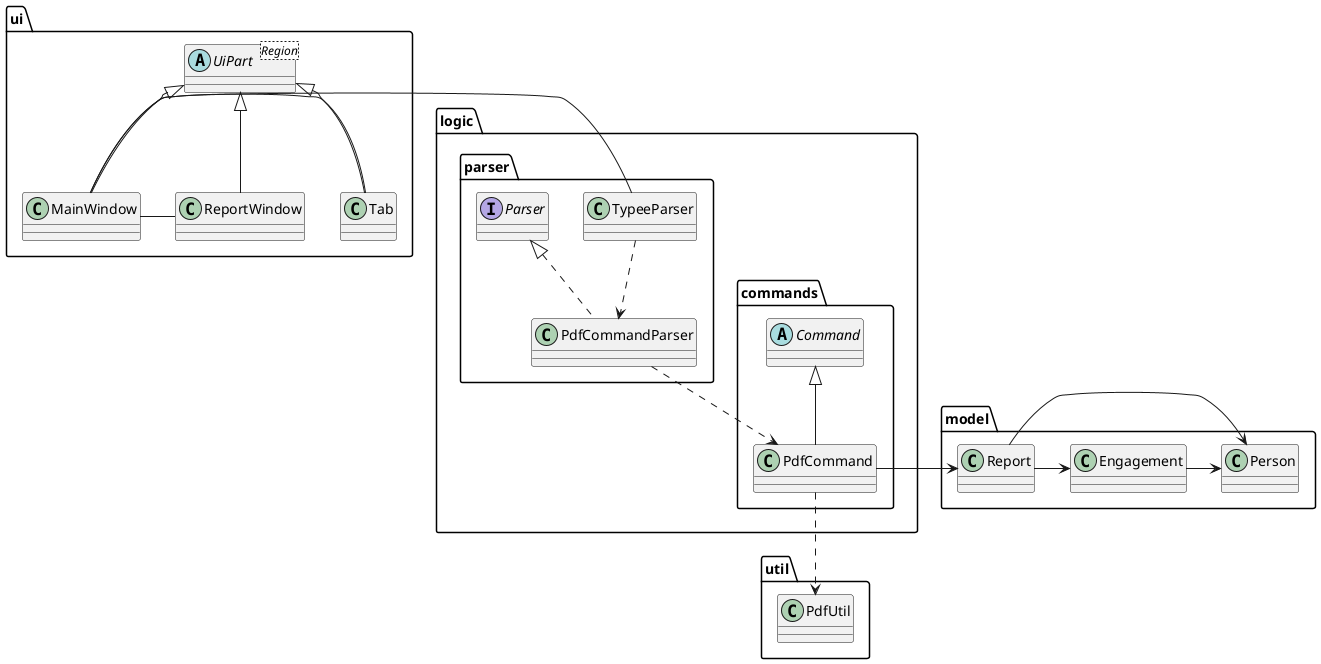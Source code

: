 @startuml
package ui {
    class ReportWindow
    class Tab
    class MainWindow
    abstract class UiPart<Region>
}

package logic.commands {
    abstract class Command
    class PdfCommand
}
package logic.parser {
    interface Parser
    class PdfCommandParser
    class TypeeParser
}

package model {
    class Report
    class Person
    class Engagement
}
package util {
    class PdfUtil
}
UiPart <|-- Tab
UiPart <|-- MainWindow
UiPart <|-- ReportWindow
MainWindow - Tab
MainWindow - ReportWindow
MainWindow - TypeeParser
Command <|-- PdfCommand
Report -> Engagement
Engagement -> Person
Report -> Person
Parser <|.. PdfCommandParser
PdfCommand ..> PdfUtil
PdfCommand -> Report
TypeeParser ..> PdfCommandParser
PdfCommandParser ..> PdfCommand
@enduml
